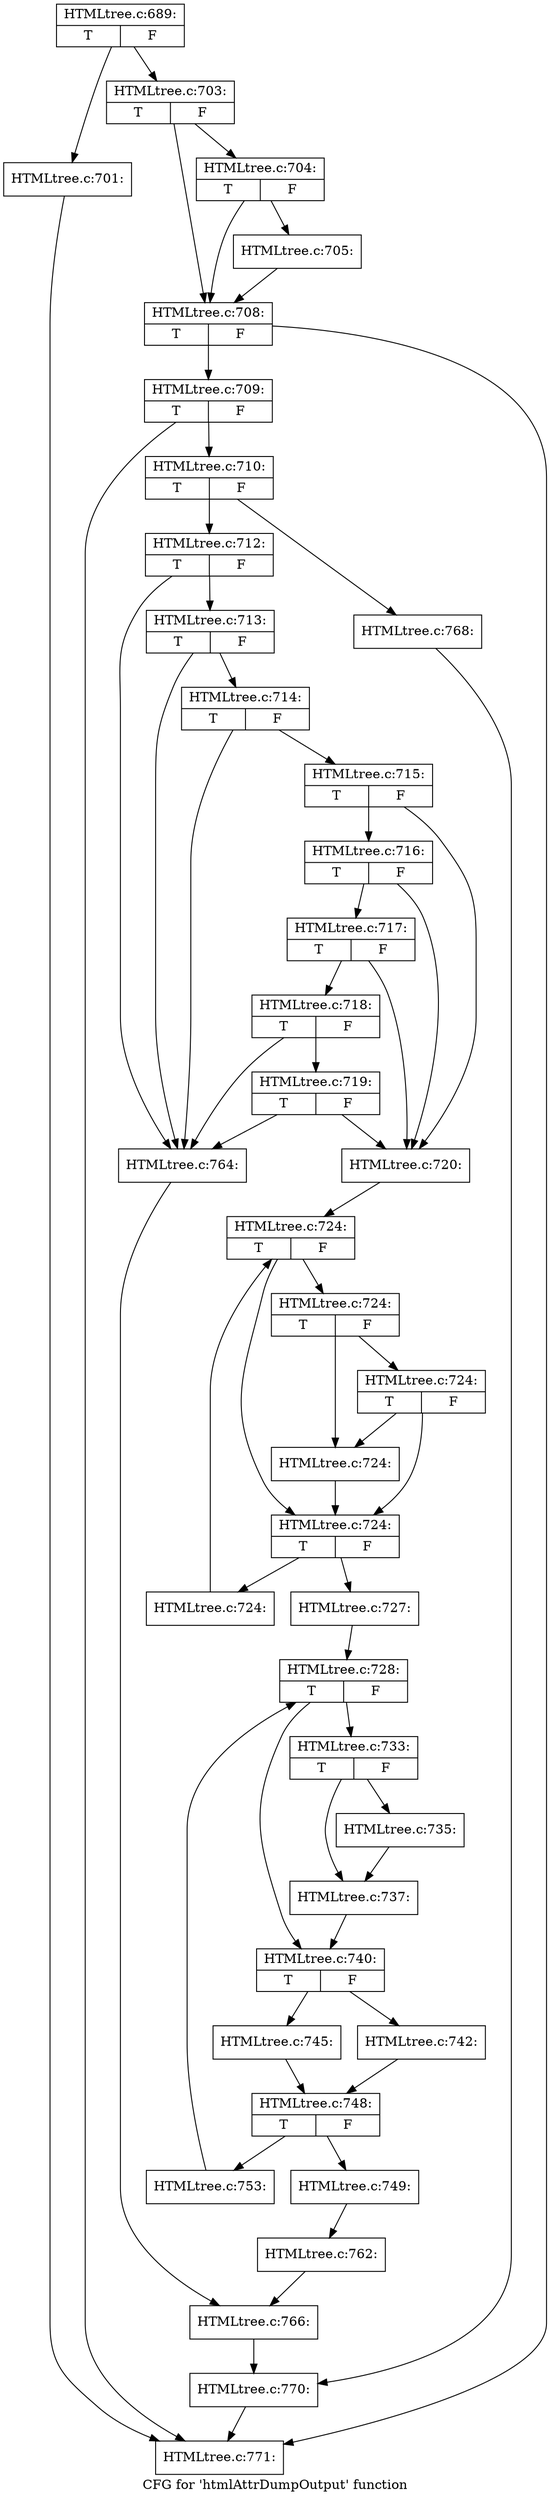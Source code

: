 digraph "CFG for 'htmlAttrDumpOutput' function" {
	label="CFG for 'htmlAttrDumpOutput' function";

	Node0x43cb5a0 [shape=record,label="{HTMLtree.c:689:|{<s0>T|<s1>F}}"];
	Node0x43cb5a0 -> Node0x43cf6d0;
	Node0x43cb5a0 -> Node0x43cf720;
	Node0x43cf6d0 [shape=record,label="{HTMLtree.c:701:}"];
	Node0x43cf6d0 -> Node0x43d1240;
	Node0x43cf720 [shape=record,label="{HTMLtree.c:703:|{<s0>T|<s1>F}}"];
	Node0x43cf720 -> Node0x43cfdd0;
	Node0x43cf720 -> Node0x43cfd80;
	Node0x43cfdd0 [shape=record,label="{HTMLtree.c:704:|{<s0>T|<s1>F}}"];
	Node0x43cfdd0 -> Node0x43cfd30;
	Node0x43cfdd0 -> Node0x43cfd80;
	Node0x43cfd30 [shape=record,label="{HTMLtree.c:705:}"];
	Node0x43cfd30 -> Node0x43cfd80;
	Node0x43cfd80 [shape=record,label="{HTMLtree.c:708:|{<s0>T|<s1>F}}"];
	Node0x43cfd80 -> Node0x43d1290;
	Node0x43cfd80 -> Node0x43d1240;
	Node0x43d1290 [shape=record,label="{HTMLtree.c:709:|{<s0>T|<s1>F}}"];
	Node0x43d1290 -> Node0x43d1240;
	Node0x43d1290 -> Node0x43d11f0;
	Node0x43d11f0 [shape=record,label="{HTMLtree.c:710:|{<s0>T|<s1>F}}"];
	Node0x43d11f0 -> Node0x43d2310;
	Node0x43d11f0 -> Node0x43d2880;
	Node0x43d2310 [shape=record,label="{HTMLtree.c:712:|{<s0>T|<s1>F}}"];
	Node0x43d2310 -> Node0x43d2dd0;
	Node0x43d2310 -> Node0x43d2ce0;
	Node0x43d2dd0 [shape=record,label="{HTMLtree.c:713:|{<s0>T|<s1>F}}"];
	Node0x43d2dd0 -> Node0x43d2d80;
	Node0x43d2dd0 -> Node0x43d2ce0;
	Node0x43d2d80 [shape=record,label="{HTMLtree.c:714:|{<s0>T|<s1>F}}"];
	Node0x43d2d80 -> Node0x43d2d30;
	Node0x43d2d80 -> Node0x43d2ce0;
	Node0x43d2d30 [shape=record,label="{HTMLtree.c:715:|{<s0>T|<s1>F}}"];
	Node0x43d2d30 -> Node0x43d39e0;
	Node0x43d2d30 -> Node0x43d2c40;
	Node0x43d39e0 [shape=record,label="{HTMLtree.c:716:|{<s0>T|<s1>F}}"];
	Node0x43d39e0 -> Node0x43d3960;
	Node0x43d39e0 -> Node0x43d2c40;
	Node0x43d3960 [shape=record,label="{HTMLtree.c:717:|{<s0>T|<s1>F}}"];
	Node0x43d3960 -> Node0x43d3910;
	Node0x43d3960 -> Node0x43d2c40;
	Node0x43d3910 [shape=record,label="{HTMLtree.c:718:|{<s0>T|<s1>F}}"];
	Node0x43d3910 -> Node0x43d2ce0;
	Node0x43d3910 -> Node0x43d49a0;
	Node0x43d49a0 [shape=record,label="{HTMLtree.c:719:|{<s0>T|<s1>F}}"];
	Node0x43d49a0 -> Node0x43d2ce0;
	Node0x43d49a0 -> Node0x43d2c40;
	Node0x43d2c40 [shape=record,label="{HTMLtree.c:720:}"];
	Node0x43d2c40 -> Node0x43d5fb0;
	Node0x43d5fb0 [shape=record,label="{HTMLtree.c:724:|{<s0>T|<s1>F}}"];
	Node0x43d5fb0 -> Node0x43d6680;
	Node0x43d5fb0 -> Node0x43d6720;
	Node0x43d6720 [shape=record,label="{HTMLtree.c:724:|{<s0>T|<s1>F}}"];
	Node0x43d6720 -> Node0x43d6980;
	Node0x43d6720 -> Node0x43d66d0;
	Node0x43d6980 [shape=record,label="{HTMLtree.c:724:|{<s0>T|<s1>F}}"];
	Node0x43d6980 -> Node0x43d6680;
	Node0x43d6980 -> Node0x43d66d0;
	Node0x43d66d0 [shape=record,label="{HTMLtree.c:724:}"];
	Node0x43d66d0 -> Node0x43d6680;
	Node0x43d6680 [shape=record,label="{HTMLtree.c:724:|{<s0>T|<s1>F}}"];
	Node0x43d6680 -> Node0x43d6db0;
	Node0x43d6680 -> Node0x43d6630;
	Node0x43d6db0 [shape=record,label="{HTMLtree.c:724:}"];
	Node0x43d6db0 -> Node0x43d5fb0;
	Node0x43d6630 [shape=record,label="{HTMLtree.c:727:}"];
	Node0x43d6630 -> Node0x43d7320;
	Node0x43d7320 [shape=record,label="{HTMLtree.c:728:|{<s0>T|<s1>F}}"];
	Node0x43d7320 -> Node0x43d8140;
	Node0x43d7320 -> Node0x43d8190;
	Node0x43d8140 [shape=record,label="{HTMLtree.c:733:|{<s0>T|<s1>F}}"];
	Node0x43d8140 -> Node0x43d8740;
	Node0x43d8140 -> Node0x43d8790;
	Node0x43d8740 [shape=record,label="{HTMLtree.c:735:}"];
	Node0x43d8740 -> Node0x43d8790;
	Node0x43d8790 [shape=record,label="{HTMLtree.c:737:}"];
	Node0x43d8790 -> Node0x43d8190;
	Node0x43d8190 [shape=record,label="{HTMLtree.c:740:|{<s0>T|<s1>F}}"];
	Node0x43d8190 -> Node0x43d93c0;
	Node0x43d8190 -> Node0x43d98b0;
	Node0x43d93c0 [shape=record,label="{HTMLtree.c:742:}"];
	Node0x43d93c0 -> Node0x43d9860;
	Node0x43d98b0 [shape=record,label="{HTMLtree.c:745:}"];
	Node0x43d98b0 -> Node0x43d9860;
	Node0x43d9860 [shape=record,label="{HTMLtree.c:748:|{<s0>T|<s1>F}}"];
	Node0x43d9860 -> Node0x43d9da0;
	Node0x43d9860 -> Node0x43da5f0;
	Node0x43d9da0 [shape=record,label="{HTMLtree.c:749:}"];
	Node0x43d9da0 -> Node0x43d72d0;
	Node0x43da5f0 [shape=record,label="{HTMLtree.c:753:}"];
	Node0x43da5f0 -> Node0x43d7320;
	Node0x43d72d0 [shape=record,label="{HTMLtree.c:762:}"];
	Node0x43d72d0 -> Node0x43d2c90;
	Node0x43d2ce0 [shape=record,label="{HTMLtree.c:764:}"];
	Node0x43d2ce0 -> Node0x43d2c90;
	Node0x43d2c90 [shape=record,label="{HTMLtree.c:766:}"];
	Node0x43d2c90 -> Node0x43d2830;
	Node0x43d2880 [shape=record,label="{HTMLtree.c:768:}"];
	Node0x43d2880 -> Node0x43d2830;
	Node0x43d2830 [shape=record,label="{HTMLtree.c:770:}"];
	Node0x43d2830 -> Node0x43d1240;
	Node0x43d1240 [shape=record,label="{HTMLtree.c:771:}"];
}
